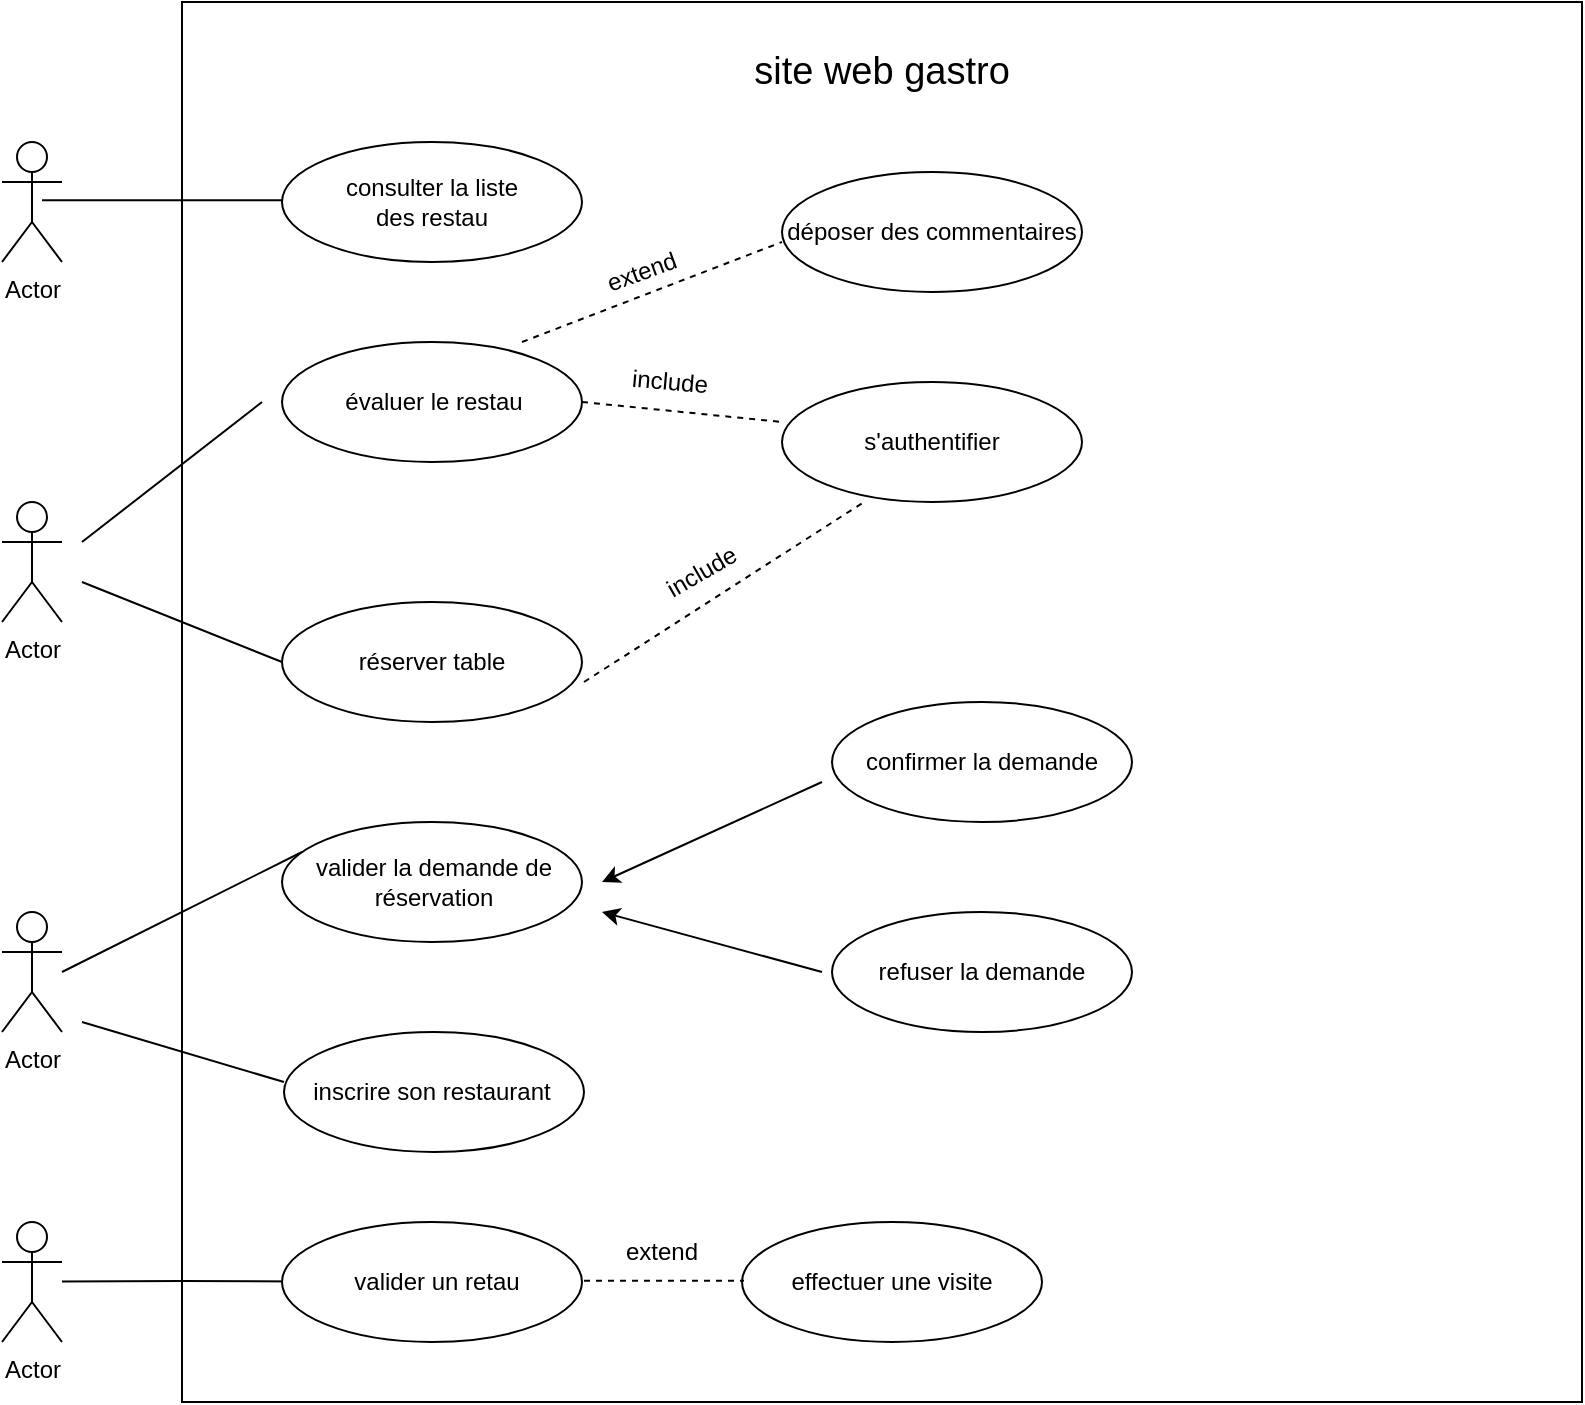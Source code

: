 <mxfile version="28.2.5">
  <diagram name="Page-1" id="k07u10hK0EjWZ5x1XdZI">
    <mxGraphModel dx="690" dy="1690" grid="1" gridSize="10" guides="1" tooltips="1" connect="1" arrows="1" fold="1" page="1" pageScale="1" pageWidth="827" pageHeight="1169" math="0" shadow="0">
      <root>
        <mxCell id="0" />
        <mxCell id="1" parent="0" />
        <mxCell id="yCEB16PVv246RZx19m0T-1" value="" style="whiteSpace=wrap;html=1;aspect=fixed;" parent="1" vertex="1">
          <mxGeometry x="200" y="-40" width="700" height="700" as="geometry" />
        </mxCell>
        <mxCell id="yCEB16PVv246RZx19m0T-2" value="Actor" style="shape=umlActor;verticalLabelPosition=bottom;verticalAlign=top;html=1;outlineConnect=0;" parent="1" vertex="1">
          <mxGeometry x="110" y="210" width="30" height="60" as="geometry" />
        </mxCell>
        <mxCell id="yCEB16PVv246RZx19m0T-3" value="Actor" style="shape=umlActor;verticalLabelPosition=bottom;verticalAlign=top;html=1;outlineConnect=0;" parent="1" vertex="1">
          <mxGeometry x="110" y="30" width="30" height="60" as="geometry" />
        </mxCell>
        <mxCell id="yCEB16PVv246RZx19m0T-4" value="Actor" style="shape=umlActor;verticalLabelPosition=bottom;verticalAlign=top;html=1;outlineConnect=0;" parent="1" vertex="1">
          <mxGeometry x="110" y="570" width="30" height="60" as="geometry" />
        </mxCell>
        <mxCell id="yCEB16PVv246RZx19m0T-5" value="Actor" style="shape=umlActor;verticalLabelPosition=bottom;verticalAlign=top;html=1;outlineConnect=0;" parent="1" vertex="1">
          <mxGeometry x="110" y="415" width="30" height="60" as="geometry" />
        </mxCell>
        <mxCell id="yCEB16PVv246RZx19m0T-7" value="" style="ellipse;whiteSpace=wrap;html=1;" parent="1" vertex="1">
          <mxGeometry x="250" y="30" width="150" height="60" as="geometry" />
        </mxCell>
        <mxCell id="yCEB16PVv246RZx19m0T-31" value="" style="endArrow=none;html=1;rounded=0;" parent="1" edge="1">
          <mxGeometry width="50" height="50" relative="1" as="geometry">
            <mxPoint x="150" y="230" as="sourcePoint" />
            <mxPoint x="240" y="160" as="targetPoint" />
          </mxGeometry>
        </mxCell>
        <mxCell id="yCEB16PVv246RZx19m0T-32" value="" style="endArrow=none;html=1;rounded=0;" parent="1" edge="1">
          <mxGeometry width="50" height="50" relative="1" as="geometry">
            <mxPoint x="130" y="59.169" as="sourcePoint" />
            <mxPoint x="250" y="59.17" as="targetPoint" />
          </mxGeometry>
        </mxCell>
        <mxCell id="yCEB16PVv246RZx19m0T-33" value="" style="endArrow=none;html=1;rounded=0;" parent="1" edge="1">
          <mxGeometry width="50" height="50" relative="1" as="geometry">
            <mxPoint x="140" y="445" as="sourcePoint" />
            <mxPoint x="260" y="385" as="targetPoint" />
          </mxGeometry>
        </mxCell>
        <mxCell id="yCEB16PVv246RZx19m0T-34" value="" style="endArrow=none;html=1;rounded=0;" parent="1" edge="1">
          <mxGeometry width="50" height="50" relative="1" as="geometry">
            <mxPoint x="140" y="599.72" as="sourcePoint" />
            <mxPoint x="260" y="599.721" as="targetPoint" />
            <Array as="points">
              <mxPoint x="200" y="599.55" />
            </Array>
          </mxGeometry>
        </mxCell>
        <mxCell id="yCEB16PVv246RZx19m0T-37" value="consulter la liste des restau" style="text;html=1;align=center;verticalAlign=middle;whiteSpace=wrap;rounded=0;" parent="1" vertex="1">
          <mxGeometry x="275" y="45" width="100" height="30" as="geometry" />
        </mxCell>
        <mxCell id="yCEB16PVv246RZx19m0T-39" value="" style="ellipse;whiteSpace=wrap;html=1;" parent="1" vertex="1">
          <mxGeometry x="250" y="130" width="150" height="60" as="geometry" />
        </mxCell>
        <mxCell id="yCEB16PVv246RZx19m0T-40" value="évaluer le restau" style="text;html=1;align=center;verticalAlign=middle;whiteSpace=wrap;rounded=0;" parent="1" vertex="1">
          <mxGeometry x="277" y="145" width="98" height="30" as="geometry" />
        </mxCell>
        <mxCell id="yCEB16PVv246RZx19m0T-41" value="" style="ellipse;whiteSpace=wrap;html=1;" parent="1" vertex="1">
          <mxGeometry x="250" y="260" width="150" height="60" as="geometry" />
        </mxCell>
        <mxCell id="yCEB16PVv246RZx19m0T-42" value="" style="endArrow=none;html=1;rounded=0;" parent="1" edge="1">
          <mxGeometry width="50" height="50" relative="1" as="geometry">
            <mxPoint x="150" y="250" as="sourcePoint" />
            <mxPoint x="250" y="290" as="targetPoint" />
          </mxGeometry>
        </mxCell>
        <mxCell id="yCEB16PVv246RZx19m0T-43" value="réserver table" style="text;html=1;align=center;verticalAlign=middle;whiteSpace=wrap;rounded=0;" parent="1" vertex="1">
          <mxGeometry x="285" y="275" width="80" height="30" as="geometry" />
        </mxCell>
        <mxCell id="yCEB16PVv246RZx19m0T-45" value="" style="ellipse;whiteSpace=wrap;html=1;" parent="1" vertex="1">
          <mxGeometry x="500" y="150" width="150" height="60" as="geometry" />
        </mxCell>
        <mxCell id="yCEB16PVv246RZx19m0T-46" value="s&#39;authentifier" style="text;html=1;align=center;verticalAlign=middle;whiteSpace=wrap;rounded=0;" parent="1" vertex="1">
          <mxGeometry x="525" y="165" width="100" height="30" as="geometry" />
        </mxCell>
        <mxCell id="yCEB16PVv246RZx19m0T-47" value="" style="endArrow=none;dashed=1;html=1;rounded=0;" parent="1" edge="1">
          <mxGeometry width="50" height="50" relative="1" as="geometry">
            <mxPoint x="400" y="160" as="sourcePoint" />
            <mxPoint x="500" y="170" as="targetPoint" />
          </mxGeometry>
        </mxCell>
        <mxCell id="yCEB16PVv246RZx19m0T-48" value="include" style="text;html=1;align=center;verticalAlign=middle;whiteSpace=wrap;rounded=0;rotation=5;" parent="1" vertex="1">
          <mxGeometry x="414" y="135" width="60" height="30" as="geometry" />
        </mxCell>
        <mxCell id="yCEB16PVv246RZx19m0T-49" value="" style="endArrow=none;dashed=1;html=1;rounded=0;" parent="1" edge="1">
          <mxGeometry width="50" height="50" relative="1" as="geometry">
            <mxPoint x="401" y="300" as="sourcePoint" />
            <mxPoint x="541" y="210" as="targetPoint" />
          </mxGeometry>
        </mxCell>
        <mxCell id="yCEB16PVv246RZx19m0T-50" value="include" style="text;html=1;align=center;verticalAlign=middle;whiteSpace=wrap;rounded=0;rotation=-30;" parent="1" vertex="1">
          <mxGeometry x="430.001" y="229.996" width="60" height="30" as="geometry" />
        </mxCell>
        <mxCell id="yCEB16PVv246RZx19m0T-52" value="" style="ellipse;whiteSpace=wrap;html=1;" parent="1" vertex="1">
          <mxGeometry x="250" y="370" width="150" height="60" as="geometry" />
        </mxCell>
        <mxCell id="yCEB16PVv246RZx19m0T-53" value="valider la demande de réservation" style="text;html=1;align=center;verticalAlign=middle;whiteSpace=wrap;rounded=0;" parent="1" vertex="1">
          <mxGeometry x="251" y="385" width="150" height="30" as="geometry" />
        </mxCell>
        <mxCell id="yCEB16PVv246RZx19m0T-55" value="" style="ellipse;whiteSpace=wrap;html=1;" parent="1" vertex="1">
          <mxGeometry x="251" y="475" width="150" height="60" as="geometry" />
        </mxCell>
        <mxCell id="yCEB16PVv246RZx19m0T-56" value="" style="ellipse;whiteSpace=wrap;html=1;" parent="1" vertex="1">
          <mxGeometry x="250" y="570" width="150" height="60" as="geometry" />
        </mxCell>
        <mxCell id="yCEB16PVv246RZx19m0T-57" value="" style="ellipse;whiteSpace=wrap;html=1;" parent="1" vertex="1">
          <mxGeometry x="480" y="570" width="150" height="60" as="geometry" />
        </mxCell>
        <mxCell id="yCEB16PVv246RZx19m0T-58" value="inscrire son restaurant" style="text;html=1;align=center;verticalAlign=middle;whiteSpace=wrap;rounded=0;" parent="1" vertex="1">
          <mxGeometry x="260" y="490" width="130" height="30" as="geometry" />
        </mxCell>
        <mxCell id="yCEB16PVv246RZx19m0T-59" value="valider un retau" style="text;html=1;align=center;verticalAlign=middle;whiteSpace=wrap;rounded=0;" parent="1" vertex="1">
          <mxGeometry x="285" y="585" width="85" height="30" as="geometry" />
        </mxCell>
        <mxCell id="yCEB16PVv246RZx19m0T-60" value="effectuer une visite" style="text;html=1;align=center;verticalAlign=middle;whiteSpace=wrap;rounded=0;" parent="1" vertex="1">
          <mxGeometry x="500" y="585" width="110" height="30" as="geometry" />
        </mxCell>
        <mxCell id="yCEB16PVv246RZx19m0T-61" value="" style="endArrow=none;dashed=1;html=1;rounded=0;" parent="1" edge="1">
          <mxGeometry width="50" height="50" relative="1" as="geometry">
            <mxPoint x="401" y="599.38" as="sourcePoint" />
            <mxPoint x="481" y="599.38" as="targetPoint" />
          </mxGeometry>
        </mxCell>
        <mxCell id="yCEB16PVv246RZx19m0T-62" value="extend" style="text;html=1;align=center;verticalAlign=middle;whiteSpace=wrap;rounded=0;" parent="1" vertex="1">
          <mxGeometry x="410" y="570" width="60" height="30" as="geometry" />
        </mxCell>
        <mxCell id="yCEB16PVv246RZx19m0T-63" value="" style="ellipse;whiteSpace=wrap;html=1;" parent="1" vertex="1">
          <mxGeometry x="525" y="310" width="150" height="60" as="geometry" />
        </mxCell>
        <mxCell id="yCEB16PVv246RZx19m0T-64" value="" style="ellipse;whiteSpace=wrap;html=1;" parent="1" vertex="1">
          <mxGeometry x="525" y="415" width="150" height="60" as="geometry" />
        </mxCell>
        <mxCell id="yCEB16PVv246RZx19m0T-65" value="confirmer la demande" style="text;html=1;align=center;verticalAlign=middle;whiteSpace=wrap;rounded=0;" parent="1" vertex="1">
          <mxGeometry x="525" y="325" width="150" height="30" as="geometry" />
        </mxCell>
        <mxCell id="yCEB16PVv246RZx19m0T-66" value="refuser la demande" style="text;html=1;align=center;verticalAlign=middle;whiteSpace=wrap;rounded=0;" parent="1" vertex="1">
          <mxGeometry x="540" y="430" width="120" height="30" as="geometry" />
        </mxCell>
        <mxCell id="yCEB16PVv246RZx19m0T-67" value="" style="endArrow=classic;html=1;rounded=0;" parent="1" edge="1">
          <mxGeometry width="50" height="50" relative="1" as="geometry">
            <mxPoint x="520" y="350" as="sourcePoint" />
            <mxPoint x="410" y="400" as="targetPoint" />
          </mxGeometry>
        </mxCell>
        <mxCell id="yCEB16PVv246RZx19m0T-68" value="" style="endArrow=classic;html=1;rounded=0;" parent="1" edge="1">
          <mxGeometry width="50" height="50" relative="1" as="geometry">
            <mxPoint x="520" y="445" as="sourcePoint" />
            <mxPoint x="410" y="415" as="targetPoint" />
          </mxGeometry>
        </mxCell>
        <mxCell id="yCEB16PVv246RZx19m0T-69" value="" style="ellipse;whiteSpace=wrap;html=1;" parent="1" vertex="1">
          <mxGeometry x="500" y="45" width="150" height="60" as="geometry" />
        </mxCell>
        <mxCell id="yCEB16PVv246RZx19m0T-70" value="déposer des commentaires" style="text;html=1;align=center;verticalAlign=middle;whiteSpace=wrap;rounded=0;" parent="1" vertex="1">
          <mxGeometry x="500" y="60" width="150" height="30" as="geometry" />
        </mxCell>
        <mxCell id="yCEB16PVv246RZx19m0T-71" value="" style="endArrow=none;dashed=1;html=1;rounded=0;" parent="1" edge="1">
          <mxGeometry width="50" height="50" relative="1" as="geometry">
            <mxPoint x="370" y="130" as="sourcePoint" />
            <mxPoint x="500" y="80" as="targetPoint" />
          </mxGeometry>
        </mxCell>
        <mxCell id="yCEB16PVv246RZx19m0T-72" value="extend" style="text;html=1;align=center;verticalAlign=middle;whiteSpace=wrap;rounded=0;rotation=-20;" parent="1" vertex="1">
          <mxGeometry x="400" y="80" width="60" height="30" as="geometry" />
        </mxCell>
        <mxCell id="yCEB16PVv246RZx19m0T-74" value="" style="endArrow=none;html=1;rounded=0;" parent="1" edge="1">
          <mxGeometry width="50" height="50" relative="1" as="geometry">
            <mxPoint x="150" y="470" as="sourcePoint" />
            <mxPoint x="251" y="500" as="targetPoint" />
          </mxGeometry>
        </mxCell>
        <mxCell id="yCEB16PVv246RZx19m0T-75" value="&lt;font style=&quot;font-size: 19px;&quot;&gt;site web gastro&lt;/font&gt;" style="text;html=1;align=center;verticalAlign=middle;whiteSpace=wrap;rounded=0;" parent="1" vertex="1">
          <mxGeometry x="450" y="-20" width="200" height="30" as="geometry" />
        </mxCell>
      </root>
    </mxGraphModel>
  </diagram>
</mxfile>
